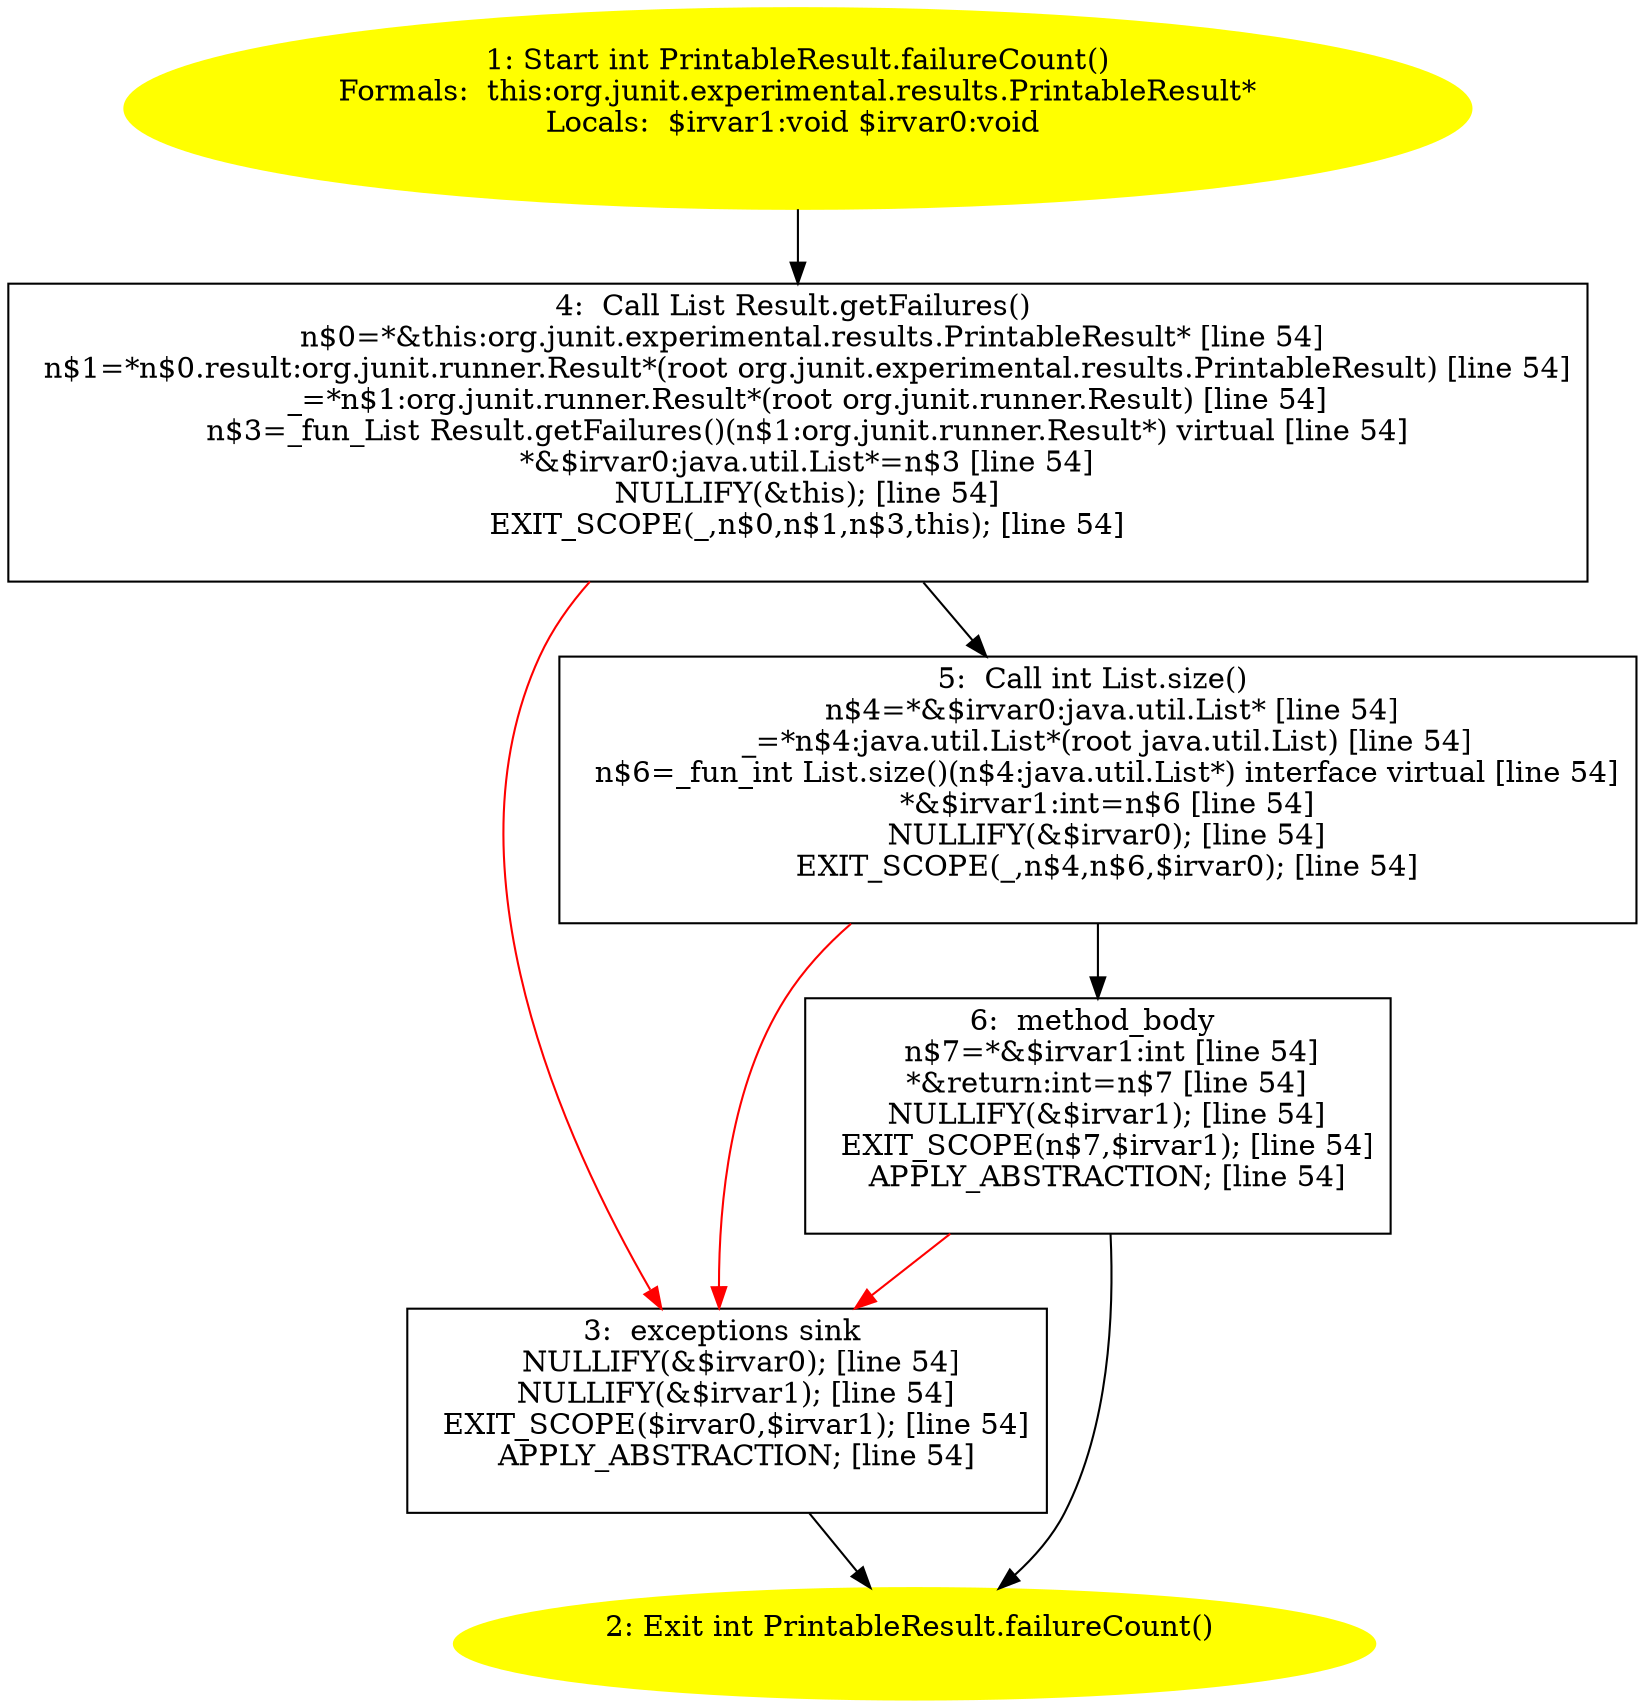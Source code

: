 /* @generated */
digraph cfg {
"org.junit.experimental.results.PrintableResult.failureCount():int.33553305a15324c734d960817194453d_1" [label="1: Start int PrintableResult.failureCount()\nFormals:  this:org.junit.experimental.results.PrintableResult*\nLocals:  $irvar1:void $irvar0:void \n  " color=yellow style=filled]
	

	 "org.junit.experimental.results.PrintableResult.failureCount():int.33553305a15324c734d960817194453d_1" -> "org.junit.experimental.results.PrintableResult.failureCount():int.33553305a15324c734d960817194453d_4" ;
"org.junit.experimental.results.PrintableResult.failureCount():int.33553305a15324c734d960817194453d_2" [label="2: Exit int PrintableResult.failureCount() \n  " color=yellow style=filled]
	

"org.junit.experimental.results.PrintableResult.failureCount():int.33553305a15324c734d960817194453d_3" [label="3:  exceptions sink \n   NULLIFY(&$irvar0); [line 54]\n  NULLIFY(&$irvar1); [line 54]\n  EXIT_SCOPE($irvar0,$irvar1); [line 54]\n  APPLY_ABSTRACTION; [line 54]\n " shape="box"]
	

	 "org.junit.experimental.results.PrintableResult.failureCount():int.33553305a15324c734d960817194453d_3" -> "org.junit.experimental.results.PrintableResult.failureCount():int.33553305a15324c734d960817194453d_2" ;
"org.junit.experimental.results.PrintableResult.failureCount():int.33553305a15324c734d960817194453d_4" [label="4:  Call List Result.getFailures() \n   n$0=*&this:org.junit.experimental.results.PrintableResult* [line 54]\n  n$1=*n$0.result:org.junit.runner.Result*(root org.junit.experimental.results.PrintableResult) [line 54]\n  _=*n$1:org.junit.runner.Result*(root org.junit.runner.Result) [line 54]\n  n$3=_fun_List Result.getFailures()(n$1:org.junit.runner.Result*) virtual [line 54]\n  *&$irvar0:java.util.List*=n$3 [line 54]\n  NULLIFY(&this); [line 54]\n  EXIT_SCOPE(_,n$0,n$1,n$3,this); [line 54]\n " shape="box"]
	

	 "org.junit.experimental.results.PrintableResult.failureCount():int.33553305a15324c734d960817194453d_4" -> "org.junit.experimental.results.PrintableResult.failureCount():int.33553305a15324c734d960817194453d_5" ;
	 "org.junit.experimental.results.PrintableResult.failureCount():int.33553305a15324c734d960817194453d_4" -> "org.junit.experimental.results.PrintableResult.failureCount():int.33553305a15324c734d960817194453d_3" [color="red" ];
"org.junit.experimental.results.PrintableResult.failureCount():int.33553305a15324c734d960817194453d_5" [label="5:  Call int List.size() \n   n$4=*&$irvar0:java.util.List* [line 54]\n  _=*n$4:java.util.List*(root java.util.List) [line 54]\n  n$6=_fun_int List.size()(n$4:java.util.List*) interface virtual [line 54]\n  *&$irvar1:int=n$6 [line 54]\n  NULLIFY(&$irvar0); [line 54]\n  EXIT_SCOPE(_,n$4,n$6,$irvar0); [line 54]\n " shape="box"]
	

	 "org.junit.experimental.results.PrintableResult.failureCount():int.33553305a15324c734d960817194453d_5" -> "org.junit.experimental.results.PrintableResult.failureCount():int.33553305a15324c734d960817194453d_6" ;
	 "org.junit.experimental.results.PrintableResult.failureCount():int.33553305a15324c734d960817194453d_5" -> "org.junit.experimental.results.PrintableResult.failureCount():int.33553305a15324c734d960817194453d_3" [color="red" ];
"org.junit.experimental.results.PrintableResult.failureCount():int.33553305a15324c734d960817194453d_6" [label="6:  method_body \n   n$7=*&$irvar1:int [line 54]\n  *&return:int=n$7 [line 54]\n  NULLIFY(&$irvar1); [line 54]\n  EXIT_SCOPE(n$7,$irvar1); [line 54]\n  APPLY_ABSTRACTION; [line 54]\n " shape="box"]
	

	 "org.junit.experimental.results.PrintableResult.failureCount():int.33553305a15324c734d960817194453d_6" -> "org.junit.experimental.results.PrintableResult.failureCount():int.33553305a15324c734d960817194453d_2" ;
	 "org.junit.experimental.results.PrintableResult.failureCount():int.33553305a15324c734d960817194453d_6" -> "org.junit.experimental.results.PrintableResult.failureCount():int.33553305a15324c734d960817194453d_3" [color="red" ];
}

